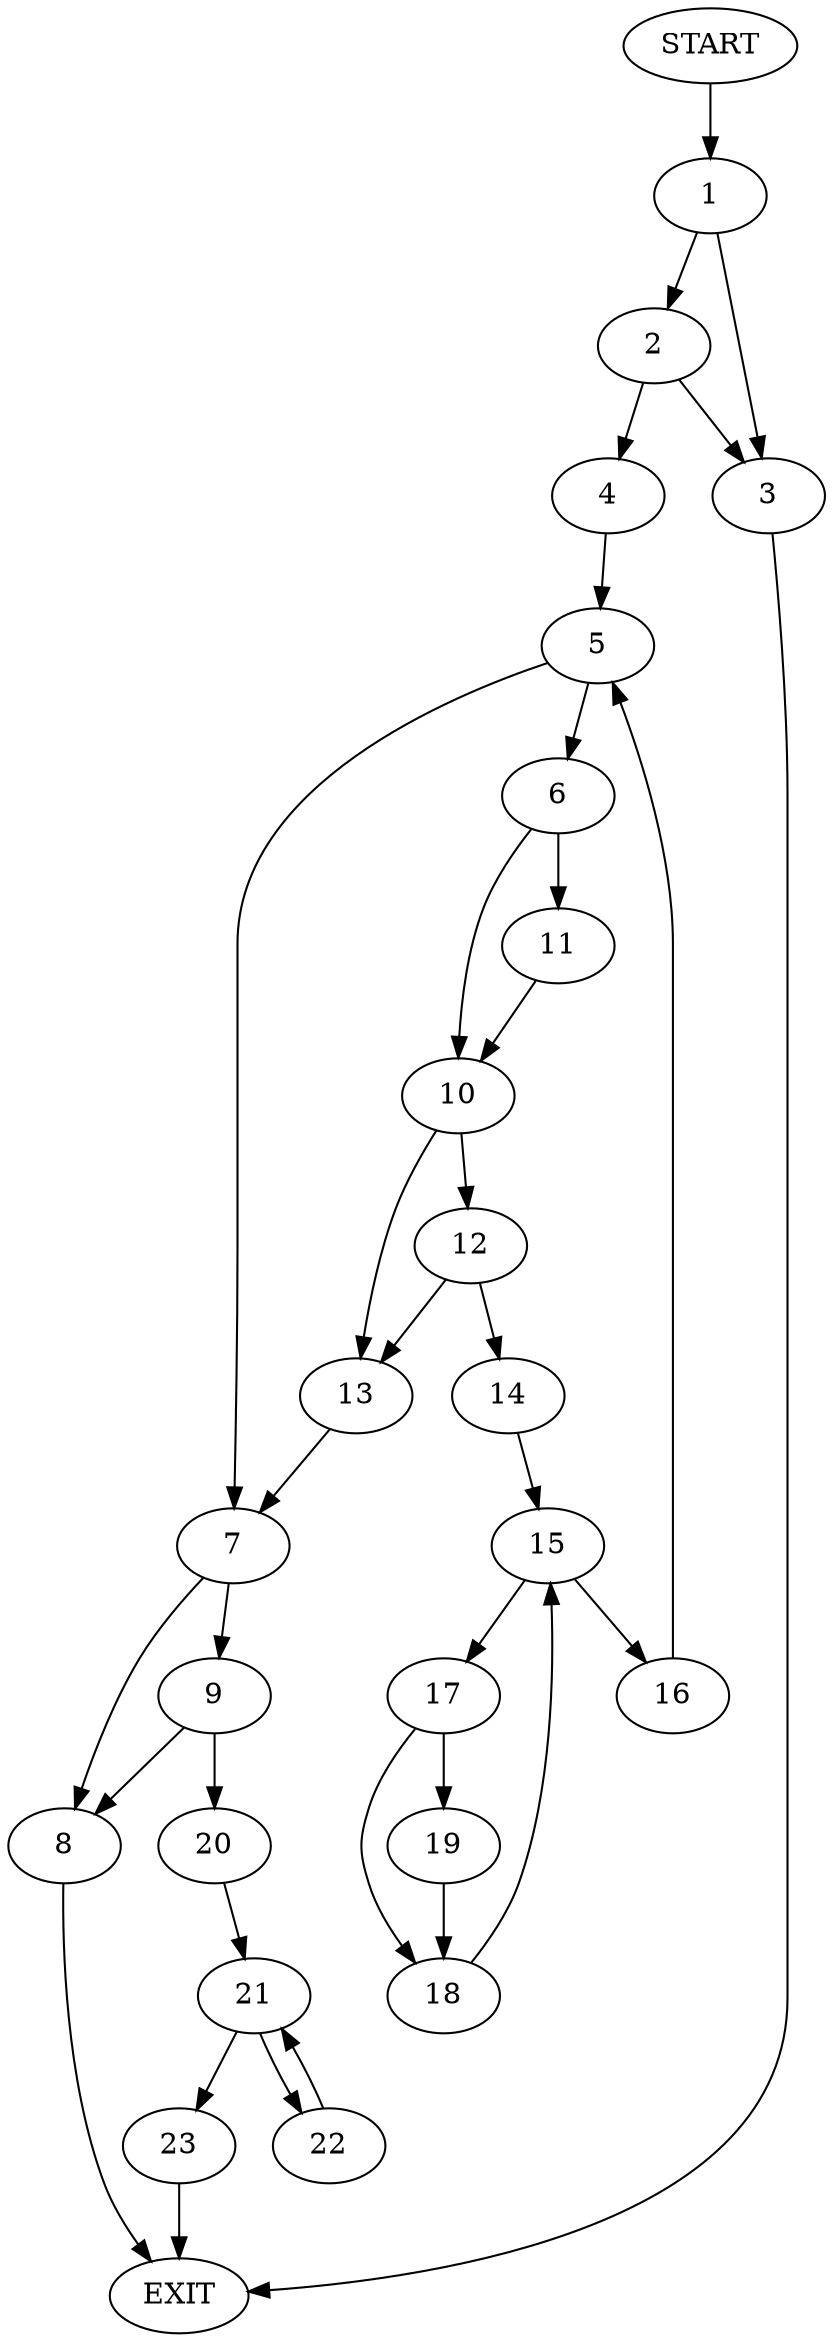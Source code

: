 digraph {
0 [label="START"]
24 [label="EXIT"]
0 -> 1
1 -> 2
1 -> 3
3 -> 24
2 -> 4
2 -> 3
4 -> 5
5 -> 6
5 -> 7
7 -> 8
7 -> 9
6 -> 10
6 -> 11
10 -> 12
10 -> 13
11 -> 10
13 -> 7
12 -> 13
12 -> 14
14 -> 15
15 -> 16
15 -> 17
16 -> 5
17 -> 18
17 -> 19
18 -> 15
19 -> 18
8 -> 24
9 -> 8
9 -> 20
20 -> 21
21 -> 22
21 -> 23
22 -> 21
23 -> 24
}
